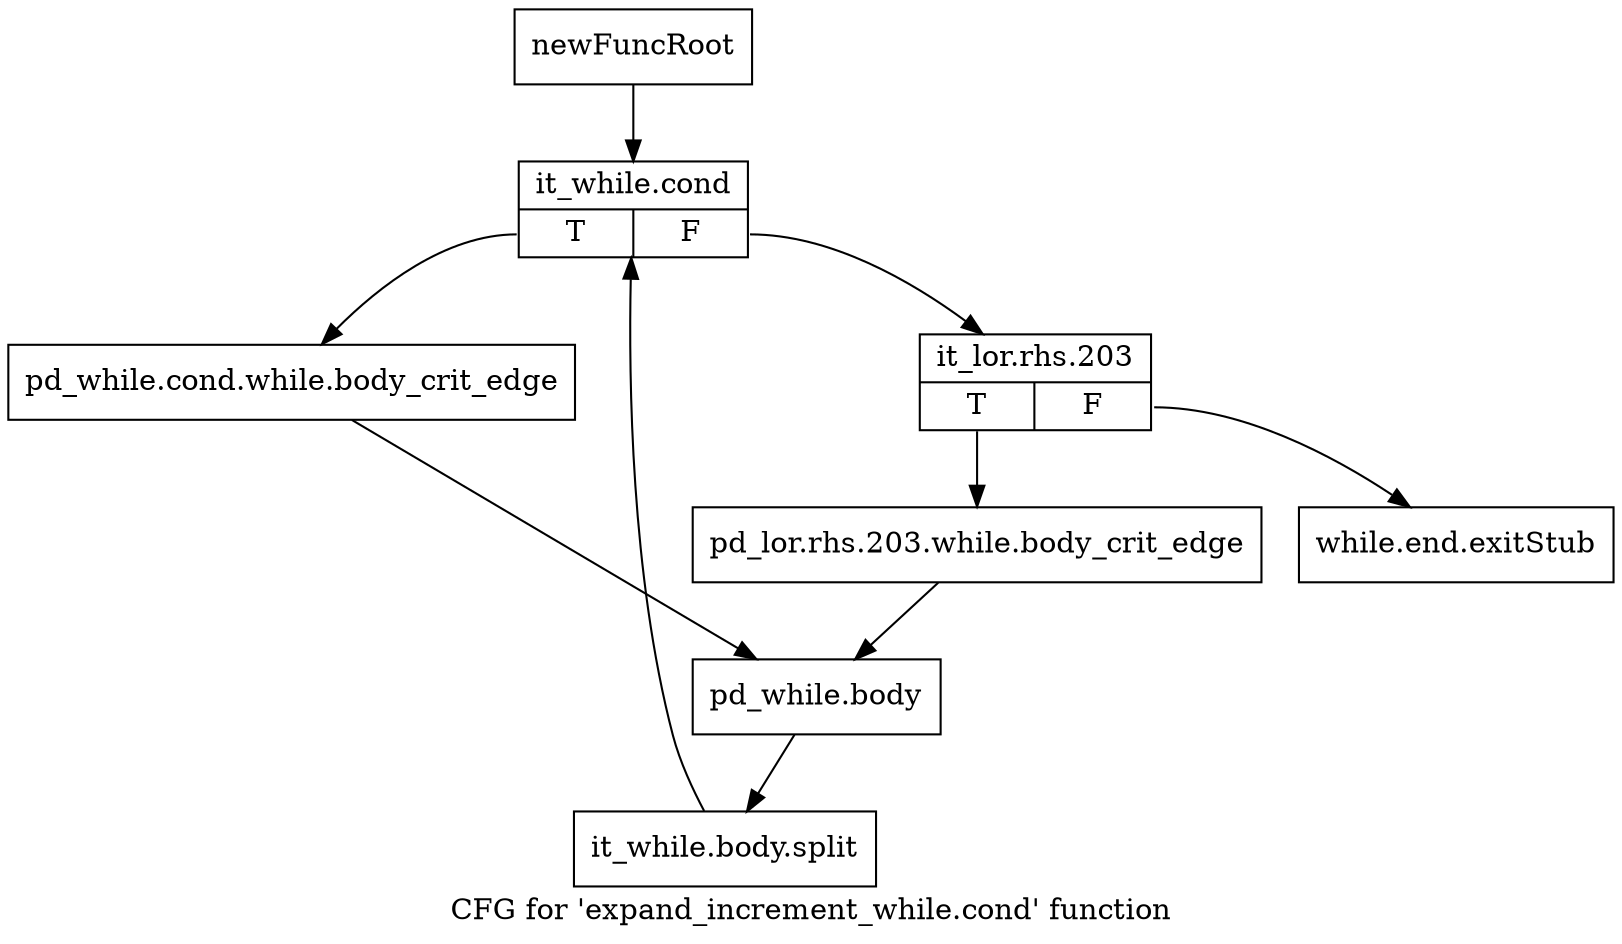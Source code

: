 digraph "CFG for 'expand_increment_while.cond' function" {
	label="CFG for 'expand_increment_while.cond' function";

	Node0xadf6980 [shape=record,label="{newFuncRoot}"];
	Node0xadf6980 -> Node0xadf72c0;
	Node0xadf69d0 [shape=record,label="{while.end.exitStub}"];
	Node0xadf72c0 [shape=record,label="{it_while.cond|{<s0>T|<s1>F}}"];
	Node0xadf72c0:s0 -> Node0xadf73b0;
	Node0xadf72c0:s1 -> Node0xadf7310;
	Node0xadf7310 [shape=record,label="{it_lor.rhs.203|{<s0>T|<s1>F}}"];
	Node0xadf7310:s0 -> Node0xadf7360;
	Node0xadf7310:s1 -> Node0xadf69d0;
	Node0xadf7360 [shape=record,label="{pd_lor.rhs.203.while.body_crit_edge}"];
	Node0xadf7360 -> Node0xadf7400;
	Node0xadf73b0 [shape=record,label="{pd_while.cond.while.body_crit_edge}"];
	Node0xadf73b0 -> Node0xadf7400;
	Node0xadf7400 [shape=record,label="{pd_while.body}"];
	Node0xadf7400 -> Node0xf6151a0;
	Node0xf6151a0 [shape=record,label="{it_while.body.split}"];
	Node0xf6151a0 -> Node0xadf72c0;
}
